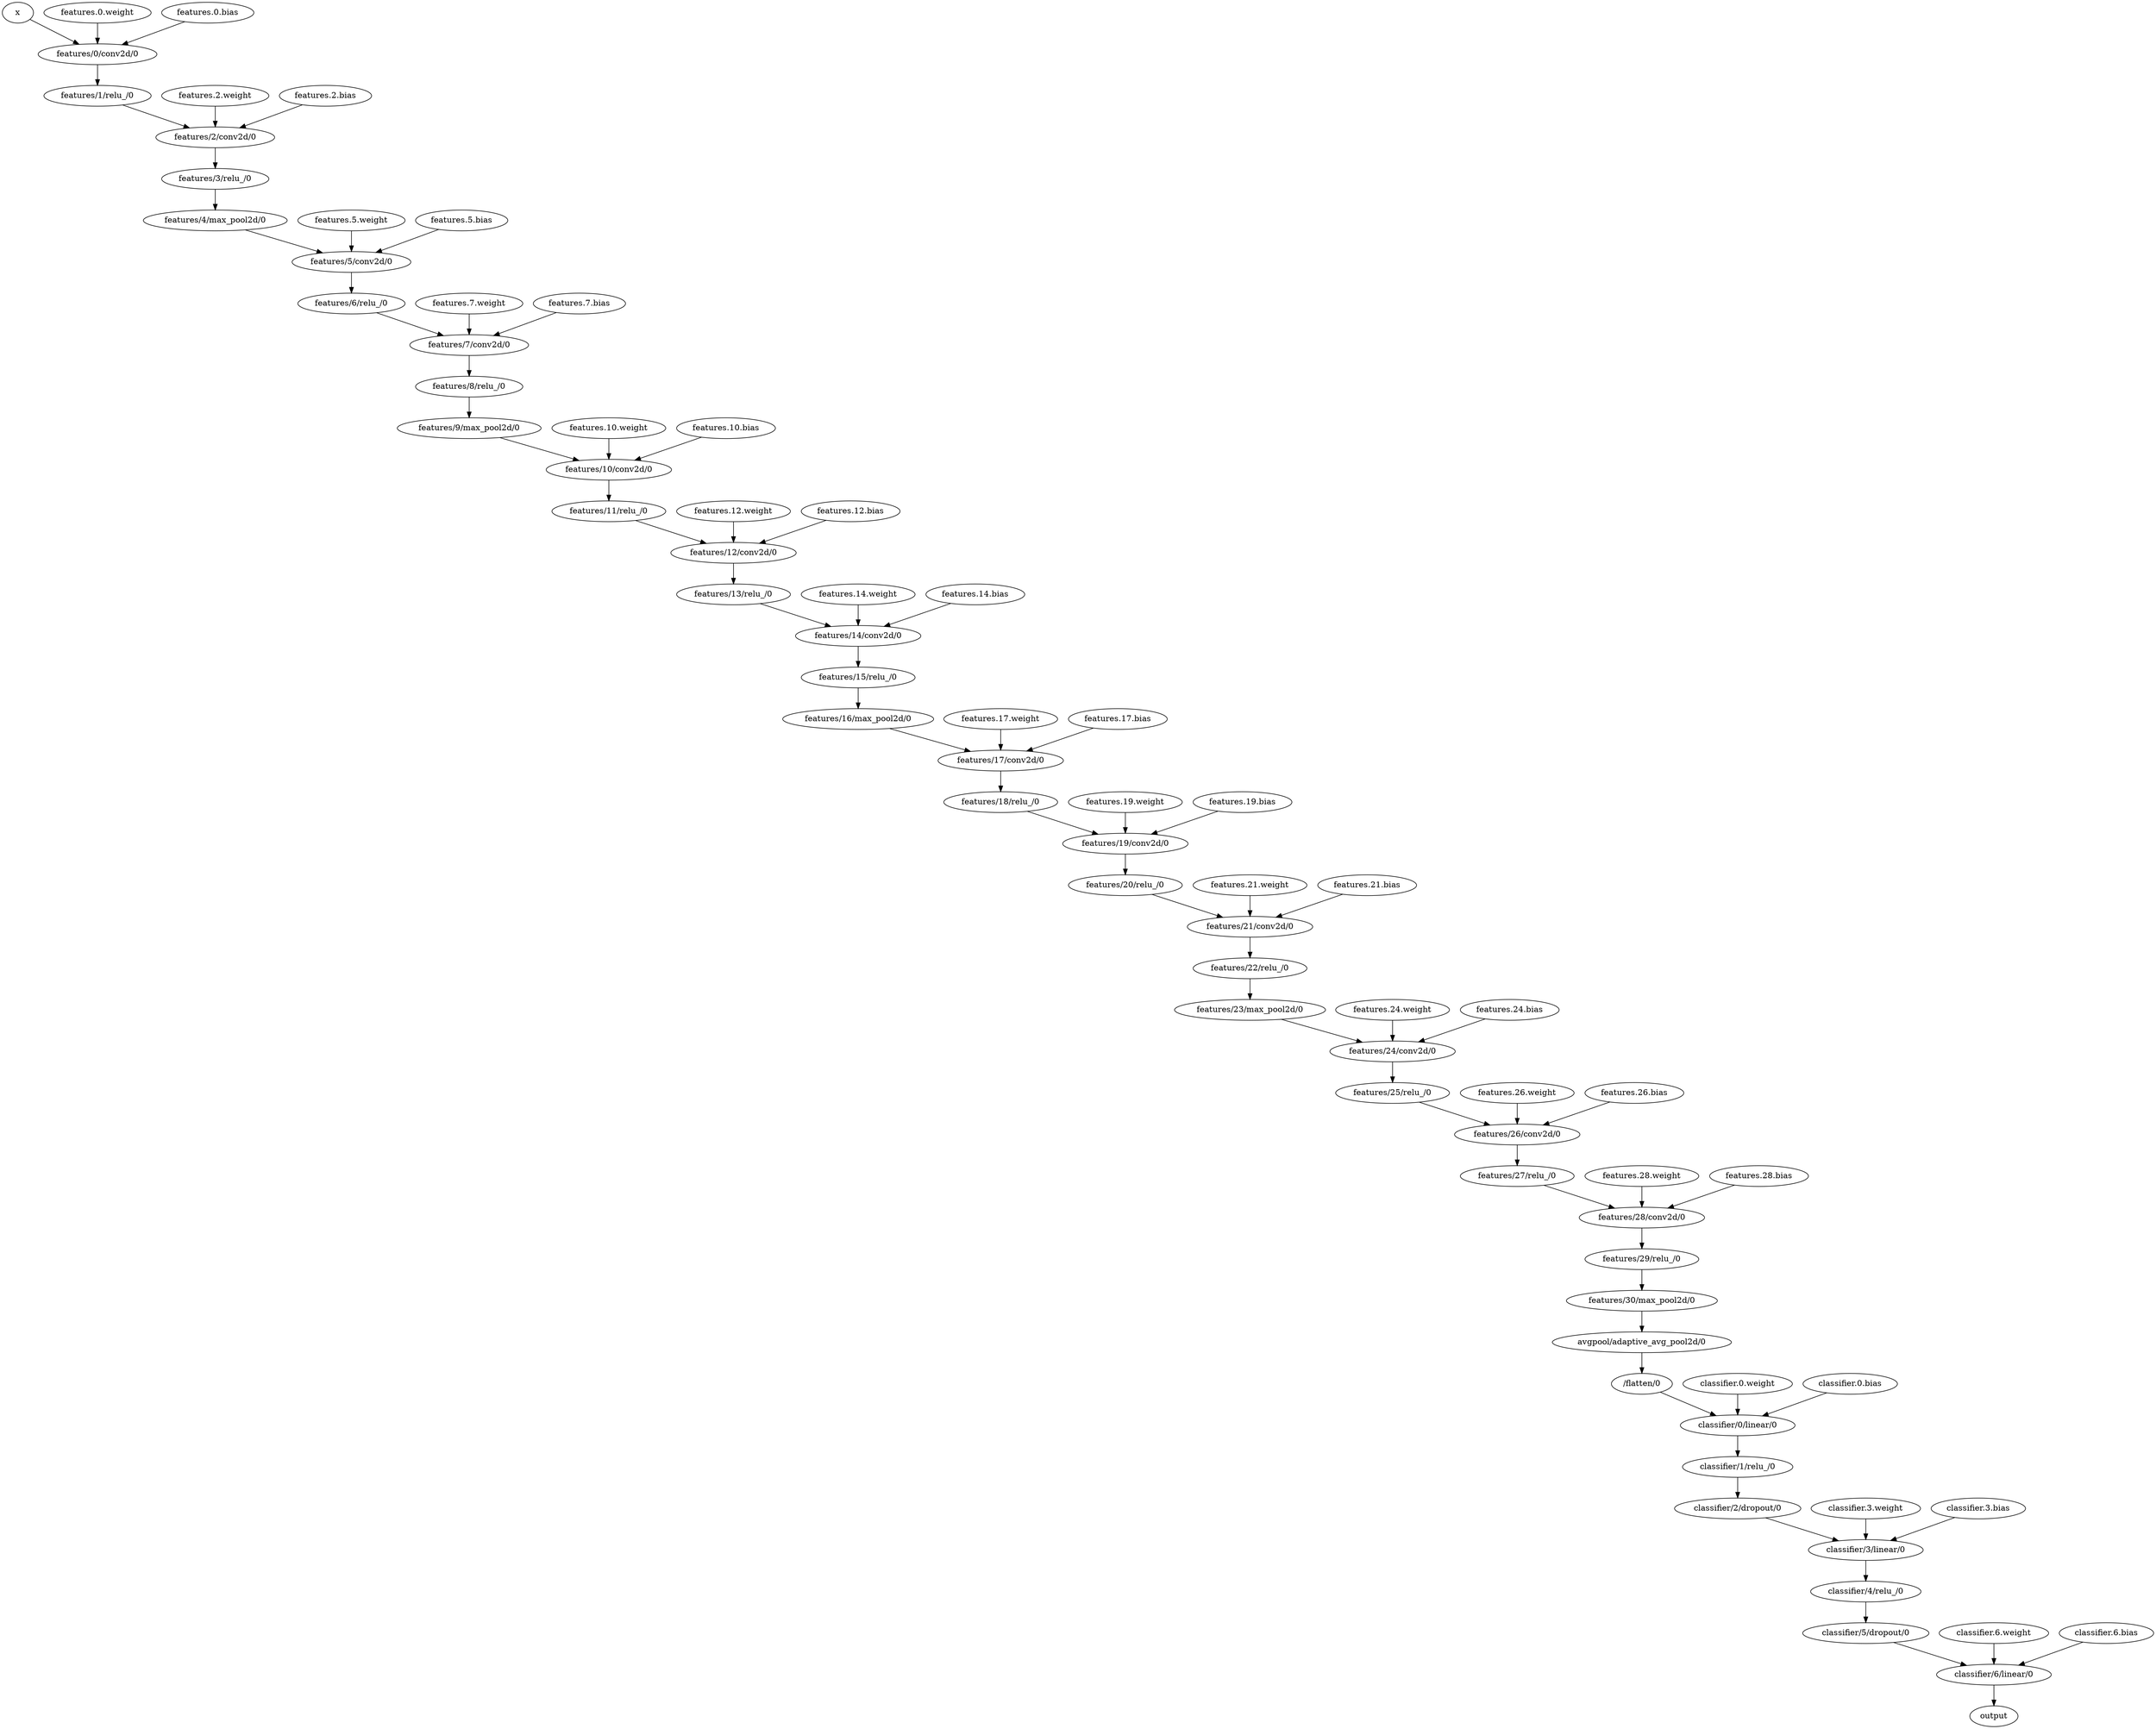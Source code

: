 strict digraph {
x [id=0, type="nncf_model_input", metatype=PTInputNoopMetatype];
"features.0.weight" [id=1, type="nncf_model_const", metatype=PTConstNoopMetatype];
"features.0.bias" [id=2, type="nncf_model_const", metatype=PTConstNoopMetatype];
"features/0/conv2d/0" [id=3, type=conv2d, metatype=PTConv2dMetatype];
"features/1/relu_/0" [id=4, type="relu_", metatype=PTRELUMetatype];
"features.2.weight" [id=5, type="nncf_model_const", metatype=PTConstNoopMetatype];
"features.2.bias" [id=6, type="nncf_model_const", metatype=PTConstNoopMetatype];
"features/2/conv2d/0" [id=7, type=conv2d, metatype=PTConv2dMetatype];
"features/3/relu_/0" [id=8, type="relu_", metatype=PTRELUMetatype];
"features/4/max_pool2d/0" [id=9, type="max_pool2d", metatype=PTMaxPool2dMetatype];
"features.5.weight" [id=10, type="nncf_model_const", metatype=PTConstNoopMetatype];
"features.5.bias" [id=11, type="nncf_model_const", metatype=PTConstNoopMetatype];
"features/5/conv2d/0" [id=12, type=conv2d, metatype=PTConv2dMetatype];
"features/6/relu_/0" [id=13, type="relu_", metatype=PTRELUMetatype];
"features.7.weight" [id=14, type="nncf_model_const", metatype=PTConstNoopMetatype];
"features.7.bias" [id=15, type="nncf_model_const", metatype=PTConstNoopMetatype];
"features/7/conv2d/0" [id=16, type=conv2d, metatype=PTConv2dMetatype];
"features/8/relu_/0" [id=17, type="relu_", metatype=PTRELUMetatype];
"features/9/max_pool2d/0" [id=18, type="max_pool2d", metatype=PTMaxPool2dMetatype];
"features.10.weight" [id=19, type="nncf_model_const", metatype=PTConstNoopMetatype];
"features.10.bias" [id=20, type="nncf_model_const", metatype=PTConstNoopMetatype];
"features/10/conv2d/0" [id=21, type=conv2d, metatype=PTConv2dMetatype];
"features/11/relu_/0" [id=22, type="relu_", metatype=PTRELUMetatype];
"features.12.weight" [id=23, type="nncf_model_const", metatype=PTConstNoopMetatype];
"features.12.bias" [id=24, type="nncf_model_const", metatype=PTConstNoopMetatype];
"features/12/conv2d/0" [id=25, type=conv2d, metatype=PTConv2dMetatype];
"features/13/relu_/0" [id=26, type="relu_", metatype=PTRELUMetatype];
"features.14.weight" [id=27, type="nncf_model_const", metatype=PTConstNoopMetatype];
"features.14.bias" [id=28, type="nncf_model_const", metatype=PTConstNoopMetatype];
"features/14/conv2d/0" [id=29, type=conv2d, metatype=PTConv2dMetatype];
"features/15/relu_/0" [id=30, type="relu_", metatype=PTRELUMetatype];
"features/16/max_pool2d/0" [id=31, type="max_pool2d", metatype=PTMaxPool2dMetatype];
"features.17.weight" [id=32, type="nncf_model_const", metatype=PTConstNoopMetatype];
"features.17.bias" [id=33, type="nncf_model_const", metatype=PTConstNoopMetatype];
"features/17/conv2d/0" [id=34, type=conv2d, metatype=PTConv2dMetatype];
"features/18/relu_/0" [id=35, type="relu_", metatype=PTRELUMetatype];
"features.19.weight" [id=36, type="nncf_model_const", metatype=PTConstNoopMetatype];
"features.19.bias" [id=37, type="nncf_model_const", metatype=PTConstNoopMetatype];
"features/19/conv2d/0" [id=38, type=conv2d, metatype=PTConv2dMetatype];
"features/20/relu_/0" [id=39, type="relu_", metatype=PTRELUMetatype];
"features.21.weight" [id=40, type="nncf_model_const", metatype=PTConstNoopMetatype];
"features.21.bias" [id=41, type="nncf_model_const", metatype=PTConstNoopMetatype];
"features/21/conv2d/0" [id=42, type=conv2d, metatype=PTConv2dMetatype];
"features/22/relu_/0" [id=43, type="relu_", metatype=PTRELUMetatype];
"features/23/max_pool2d/0" [id=44, type="max_pool2d", metatype=PTMaxPool2dMetatype];
"features.24.weight" [id=45, type="nncf_model_const", metatype=PTConstNoopMetatype];
"features.24.bias" [id=46, type="nncf_model_const", metatype=PTConstNoopMetatype];
"features/24/conv2d/0" [id=47, type=conv2d, metatype=PTConv2dMetatype];
"features/25/relu_/0" [id=48, type="relu_", metatype=PTRELUMetatype];
"features.26.weight" [id=49, type="nncf_model_const", metatype=PTConstNoopMetatype];
"features.26.bias" [id=50, type="nncf_model_const", metatype=PTConstNoopMetatype];
"features/26/conv2d/0" [id=51, type=conv2d, metatype=PTConv2dMetatype];
"features/27/relu_/0" [id=52, type="relu_", metatype=PTRELUMetatype];
"features.28.weight" [id=53, type="nncf_model_const", metatype=PTConstNoopMetatype];
"features.28.bias" [id=54, type="nncf_model_const", metatype=PTConstNoopMetatype];
"features/28/conv2d/0" [id=55, type=conv2d, metatype=PTConv2dMetatype];
"features/29/relu_/0" [id=56, type="relu_", metatype=PTRELUMetatype];
"features/30/max_pool2d/0" [id=57, type="max_pool2d", metatype=PTMaxPool2dMetatype];
"avgpool/adaptive_avg_pool2d/0" [id=58, type="adaptive_avg_pool2d", metatype=PTAvgPool2dMetatype];
"/flatten/0" [id=59, type=flatten, metatype=PTReshapeMetatype];
"classifier.0.weight" [id=60, type="nncf_model_const", metatype=PTConstNoopMetatype];
"classifier.0.bias" [id=61, type="nncf_model_const", metatype=PTConstNoopMetatype];
"classifier/0/linear/0" [id=62, type=linear, metatype=PTLinearMetatype];
"classifier/1/relu_/0" [id=63, type="relu_", metatype=PTRELUMetatype];
"classifier/2/dropout/0" [id=64, type=dropout, metatype=PTDropoutMetatype];
"classifier.3.weight" [id=65, type="nncf_model_const", metatype=PTConstNoopMetatype];
"classifier.3.bias" [id=66, type="nncf_model_const", metatype=PTConstNoopMetatype];
"classifier/3/linear/0" [id=67, type=linear, metatype=PTLinearMetatype];
"classifier/4/relu_/0" [id=68, type="relu_", metatype=PTRELUMetatype];
"classifier/5/dropout/0" [id=69, type=dropout, metatype=PTDropoutMetatype];
"classifier.6.weight" [id=70, type="nncf_model_const", metatype=PTConstNoopMetatype];
"classifier.6.bias" [id=71, type="nncf_model_const", metatype=PTConstNoopMetatype];
"classifier/6/linear/0" [id=72, type=linear, metatype=PTLinearMetatype];
output [id=73, type="nncf_model_output", metatype=PTOutputNoopMetatype];
x -> "features/0/conv2d/0" [dtype=float, shape="(1, 3, 32, 32)", out_port_id=0, in_port_id=0];
"features.0.weight" -> "features/0/conv2d/0" [dtype=float, shape="(64, 3, 3, 3)", out_port_id=0, in_port_id=1];
"features.0.bias" -> "features/0/conv2d/0" [dtype=float, shape="(64,)", out_port_id=0, in_port_id=2];
"features/0/conv2d/0" -> "features/1/relu_/0" [dtype=float, shape="(1, 64, 32, 32)", out_port_id=0, in_port_id=0];
"features/1/relu_/0" -> "features/2/conv2d/0" [dtype=float, shape="(1, 64, 32, 32)", out_port_id=0, in_port_id=0];
"features.2.weight" -> "features/2/conv2d/0" [dtype=float, shape="(64, 64, 3, 3)", out_port_id=0, in_port_id=1];
"features.2.bias" -> "features/2/conv2d/0" [dtype=float, shape="(64,)", out_port_id=0, in_port_id=2];
"features/2/conv2d/0" -> "features/3/relu_/0" [dtype=float, shape="(1, 64, 32, 32)", out_port_id=0, in_port_id=0];
"features/3/relu_/0" -> "features/4/max_pool2d/0" [dtype=float, shape="(1, 64, 32, 32)", out_port_id=0, in_port_id=0];
"features/4/max_pool2d/0" -> "features/5/conv2d/0" [dtype=float, shape="(1, 64, 16, 16)", out_port_id=0, in_port_id=0];
"features.5.weight" -> "features/5/conv2d/0" [dtype=float, shape="(128, 64, 3, 3)", out_port_id=0, in_port_id=1];
"features.5.bias" -> "features/5/conv2d/0" [dtype=float, shape="(128,)", out_port_id=0, in_port_id=2];
"features/5/conv2d/0" -> "features/6/relu_/0" [dtype=float, shape="(1, 128, 16, 16)", out_port_id=0, in_port_id=0];
"features/6/relu_/0" -> "features/7/conv2d/0" [dtype=float, shape="(1, 128, 16, 16)", out_port_id=0, in_port_id=0];
"features.7.weight" -> "features/7/conv2d/0" [dtype=float, shape="(128, 128, 3, 3)", out_port_id=0, in_port_id=1];
"features.7.bias" -> "features/7/conv2d/0" [dtype=float, shape="(128,)", out_port_id=0, in_port_id=2];
"features/7/conv2d/0" -> "features/8/relu_/0" [dtype=float, shape="(1, 128, 16, 16)", out_port_id=0, in_port_id=0];
"features/8/relu_/0" -> "features/9/max_pool2d/0" [dtype=float, shape="(1, 128, 16, 16)", out_port_id=0, in_port_id=0];
"features/9/max_pool2d/0" -> "features/10/conv2d/0" [dtype=float, shape="(1, 128, 8, 8)", out_port_id=0, in_port_id=0];
"features.10.weight" -> "features/10/conv2d/0" [dtype=float, shape="(256, 128, 3, 3)", out_port_id=0, in_port_id=1];
"features.10.bias" -> "features/10/conv2d/0" [dtype=float, shape="(256,)", out_port_id=0, in_port_id=2];
"features/10/conv2d/0" -> "features/11/relu_/0" [dtype=float, shape="(1, 256, 8, 8)", out_port_id=0, in_port_id=0];
"features/11/relu_/0" -> "features/12/conv2d/0" [dtype=float, shape="(1, 256, 8, 8)", out_port_id=0, in_port_id=0];
"features.12.weight" -> "features/12/conv2d/0" [dtype=float, shape="(256, 256, 3, 3)", out_port_id=0, in_port_id=1];
"features.12.bias" -> "features/12/conv2d/0" [dtype=float, shape="(256,)", out_port_id=0, in_port_id=2];
"features/12/conv2d/0" -> "features/13/relu_/0" [dtype=float, shape="(1, 256, 8, 8)", out_port_id=0, in_port_id=0];
"features/13/relu_/0" -> "features/14/conv2d/0" [dtype=float, shape="(1, 256, 8, 8)", out_port_id=0, in_port_id=0];
"features.14.weight" -> "features/14/conv2d/0" [dtype=float, shape="(256, 256, 3, 3)", out_port_id=0, in_port_id=1];
"features.14.bias" -> "features/14/conv2d/0" [dtype=float, shape="(256,)", out_port_id=0, in_port_id=2];
"features/14/conv2d/0" -> "features/15/relu_/0" [dtype=float, shape="(1, 256, 8, 8)", out_port_id=0, in_port_id=0];
"features/15/relu_/0" -> "features/16/max_pool2d/0" [dtype=float, shape="(1, 256, 8, 8)", out_port_id=0, in_port_id=0];
"features/16/max_pool2d/0" -> "features/17/conv2d/0" [dtype=float, shape="(1, 256, 4, 4)", out_port_id=0, in_port_id=0];
"features.17.weight" -> "features/17/conv2d/0" [dtype=float, shape="(512, 256, 3, 3)", out_port_id=0, in_port_id=1];
"features.17.bias" -> "features/17/conv2d/0" [dtype=float, shape="(512,)", out_port_id=0, in_port_id=2];
"features/17/conv2d/0" -> "features/18/relu_/0" [dtype=float, shape="(1, 512, 4, 4)", out_port_id=0, in_port_id=0];
"features/18/relu_/0" -> "features/19/conv2d/0" [dtype=float, shape="(1, 512, 4, 4)", out_port_id=0, in_port_id=0];
"features.19.weight" -> "features/19/conv2d/0" [dtype=float, shape="(512, 512, 3, 3)", out_port_id=0, in_port_id=1];
"features.19.bias" -> "features/19/conv2d/0" [dtype=float, shape="(512,)", out_port_id=0, in_port_id=2];
"features/19/conv2d/0" -> "features/20/relu_/0" [dtype=float, shape="(1, 512, 4, 4)", out_port_id=0, in_port_id=0];
"features/20/relu_/0" -> "features/21/conv2d/0" [dtype=float, shape="(1, 512, 4, 4)", out_port_id=0, in_port_id=0];
"features.21.weight" -> "features/21/conv2d/0" [dtype=float, shape="(512, 512, 3, 3)", out_port_id=0, in_port_id=1];
"features.21.bias" -> "features/21/conv2d/0" [dtype=float, shape="(512,)", out_port_id=0, in_port_id=2];
"features/21/conv2d/0" -> "features/22/relu_/0" [dtype=float, shape="(1, 512, 4, 4)", out_port_id=0, in_port_id=0];
"features/22/relu_/0" -> "features/23/max_pool2d/0" [dtype=float, shape="(1, 512, 4, 4)", out_port_id=0, in_port_id=0];
"features/23/max_pool2d/0" -> "features/24/conv2d/0" [dtype=float, shape="(1, 512, 2, 2)", out_port_id=0, in_port_id=0];
"features.24.weight" -> "features/24/conv2d/0" [dtype=float, shape="(512, 512, 3, 3)", out_port_id=0, in_port_id=1];
"features.24.bias" -> "features/24/conv2d/0" [dtype=float, shape="(512,)", out_port_id=0, in_port_id=2];
"features/24/conv2d/0" -> "features/25/relu_/0" [dtype=float, shape="(1, 512, 2, 2)", out_port_id=0, in_port_id=0];
"features/25/relu_/0" -> "features/26/conv2d/0" [dtype=float, shape="(1, 512, 2, 2)", out_port_id=0, in_port_id=0];
"features.26.weight" -> "features/26/conv2d/0" [dtype=float, shape="(512, 512, 3, 3)", out_port_id=0, in_port_id=1];
"features.26.bias" -> "features/26/conv2d/0" [dtype=float, shape="(512,)", out_port_id=0, in_port_id=2];
"features/26/conv2d/0" -> "features/27/relu_/0" [dtype=float, shape="(1, 512, 2, 2)", out_port_id=0, in_port_id=0];
"features/27/relu_/0" -> "features/28/conv2d/0" [dtype=float, shape="(1, 512, 2, 2)", out_port_id=0, in_port_id=0];
"features.28.weight" -> "features/28/conv2d/0" [dtype=float, shape="(512, 512, 3, 3)", out_port_id=0, in_port_id=1];
"features.28.bias" -> "features/28/conv2d/0" [dtype=float, shape="(512,)", out_port_id=0, in_port_id=2];
"features/28/conv2d/0" -> "features/29/relu_/0" [dtype=float, shape="(1, 512, 2, 2)", out_port_id=0, in_port_id=0];
"features/29/relu_/0" -> "features/30/max_pool2d/0" [dtype=float, shape="(1, 512, 2, 2)", out_port_id=0, in_port_id=0];
"features/30/max_pool2d/0" -> "avgpool/adaptive_avg_pool2d/0" [dtype=float, shape="(1, 512, 1, 1)", out_port_id=0, in_port_id=0];
"avgpool/adaptive_avg_pool2d/0" -> "/flatten/0" [dtype=float, shape="(1, 512, 7, 7)", out_port_id=0, in_port_id=0];
"/flatten/0" -> "classifier/0/linear/0" [dtype=float, shape="(1, 25088)", out_port_id=0, in_port_id=0];
"classifier.0.weight" -> "classifier/0/linear/0" [dtype=float, shape="(4096, 25088)", out_port_id=0, in_port_id=1];
"classifier.0.bias" -> "classifier/0/linear/0" [dtype=float, shape="(4096,)", out_port_id=0, in_port_id=2];
"classifier/0/linear/0" -> "classifier/1/relu_/0" [dtype=float, shape="(1, 4096)", out_port_id=0, in_port_id=0];
"classifier/1/relu_/0" -> "classifier/2/dropout/0" [dtype=float, shape="(1, 4096)", out_port_id=0, in_port_id=0];
"classifier/2/dropout/0" -> "classifier/3/linear/0" [dtype=float, shape="(1, 4096)", out_port_id=0, in_port_id=0];
"classifier.3.weight" -> "classifier/3/linear/0" [dtype=float, shape="(4096, 4096)", out_port_id=0, in_port_id=1];
"classifier.3.bias" -> "classifier/3/linear/0" [dtype=float, shape="(4096,)", out_port_id=0, in_port_id=2];
"classifier/3/linear/0" -> "classifier/4/relu_/0" [dtype=float, shape="(1, 4096)", out_port_id=0, in_port_id=0];
"classifier/4/relu_/0" -> "classifier/5/dropout/0" [dtype=float, shape="(1, 4096)", out_port_id=0, in_port_id=0];
"classifier/5/dropout/0" -> "classifier/6/linear/0" [dtype=float, shape="(1, 4096)", out_port_id=0, in_port_id=0];
"classifier.6.weight" -> "classifier/6/linear/0" [dtype=float, shape="(1000, 4096)", out_port_id=0, in_port_id=1];
"classifier.6.bias" -> "classifier/6/linear/0" [dtype=float, shape="(1000,)", out_port_id=0, in_port_id=2];
"classifier/6/linear/0" -> output [dtype=float, shape="(1, 1000)", out_port_id=0, in_port_id=0];
}
